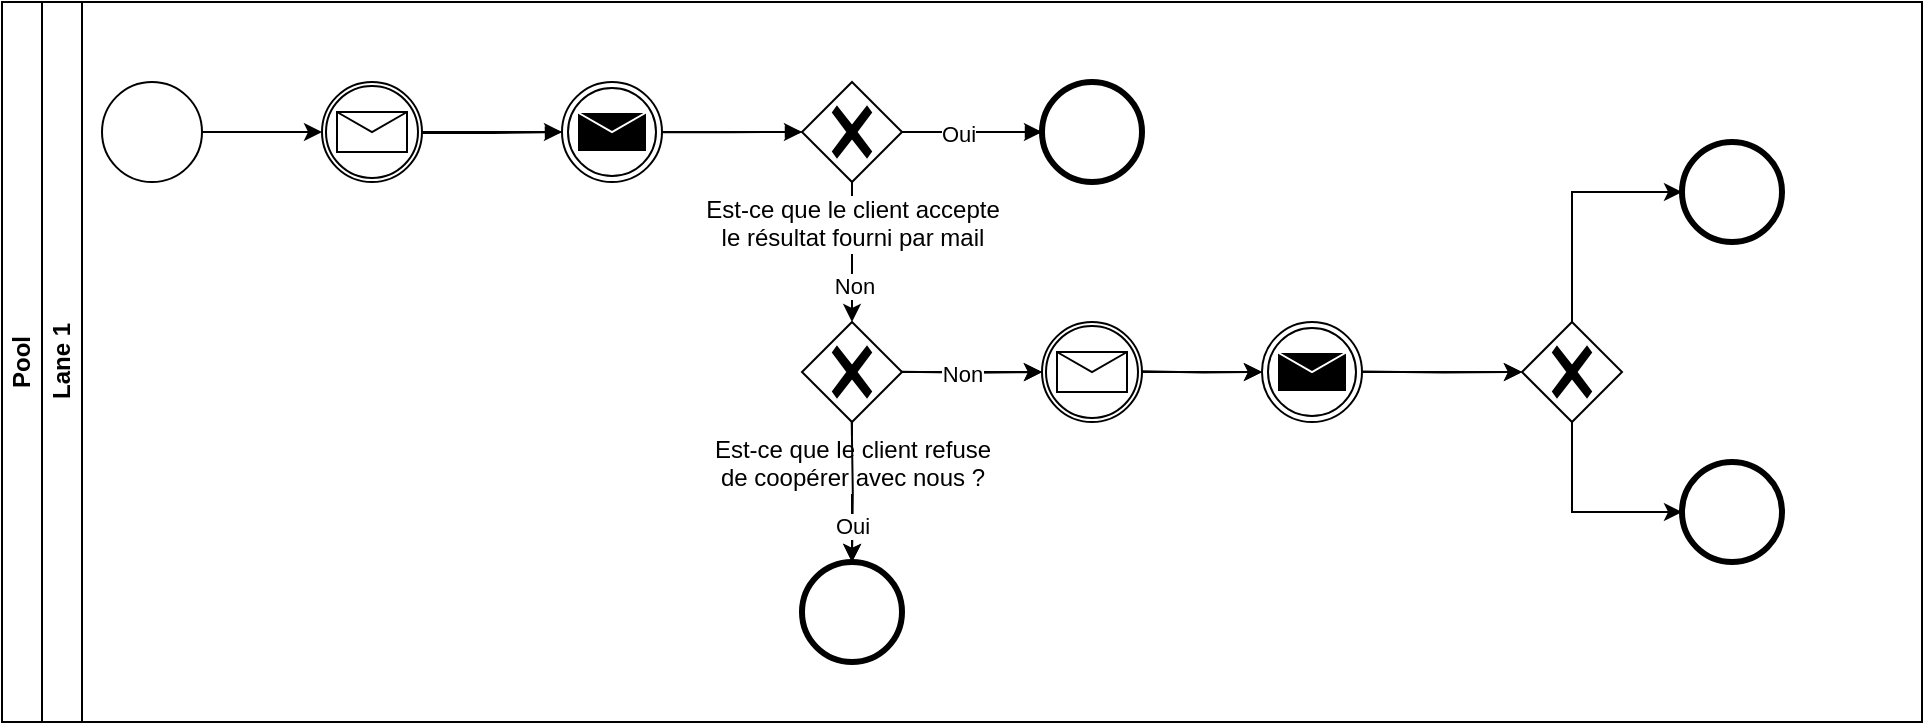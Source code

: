 <mxfile version="22.1.8" type="github">
  <diagram name="Page-1" id="r9_dcZiVTWIHIj-0cioe">
    <mxGraphModel dx="478" dy="260" grid="1" gridSize="10" guides="1" tooltips="1" connect="1" arrows="1" fold="1" page="1" pageScale="1" pageWidth="827" pageHeight="1169" math="0" shadow="0">
      <root>
        <mxCell id="0" />
        <mxCell id="1" parent="0" />
        <mxCell id="D1IDOb-8UlhYUGt4Y6p8-2" value="Pool" style="swimlane;html=1;childLayout=stackLayout;resizeParent=1;resizeParentMax=0;horizontal=0;startSize=20;horizontalStack=0;whiteSpace=wrap;" parent="1" vertex="1">
          <mxGeometry x="40" width="960" height="360" as="geometry" />
        </mxCell>
        <mxCell id="D1IDOb-8UlhYUGt4Y6p8-3" value="Lane 1" style="swimlane;html=1;startSize=20;horizontal=0;" parent="1" vertex="1">
          <mxGeometry x="60" width="940" height="360" as="geometry" />
        </mxCell>
        <mxCell id="Vwyu7rgs5bZc1OZMxp64-48" style="edgeStyle=orthogonalEdgeStyle;rounded=0;orthogonalLoop=1;jettySize=auto;html=1;" edge="1" parent="D1IDOb-8UlhYUGt4Y6p8-3" source="Vwyu7rgs5bZc1OZMxp64-15" target="Vwyu7rgs5bZc1OZMxp64-17">
          <mxGeometry relative="1" as="geometry" />
        </mxCell>
        <mxCell id="Vwyu7rgs5bZc1OZMxp64-15" value="" style="points=[[0.145,0.145,0],[0.5,0,0],[0.855,0.145,0],[1,0.5,0],[0.855,0.855,0],[0.5,1,0],[0.145,0.855,0],[0,0.5,0]];shape=mxgraph.bpmn.event;html=1;verticalLabelPosition=bottom;labelBackgroundColor=#ffffff;verticalAlign=top;align=center;perimeter=ellipsePerimeter;outlineConnect=0;aspect=fixed;outline=standard;symbol=general;" vertex="1" parent="D1IDOb-8UlhYUGt4Y6p8-3">
          <mxGeometry x="30" y="40" width="50" height="50" as="geometry" />
        </mxCell>
        <mxCell id="Vwyu7rgs5bZc1OZMxp64-50" value="" style="edgeStyle=orthogonalEdgeStyle;rounded=0;orthogonalLoop=1;jettySize=auto;html=1;" edge="1" parent="D1IDOb-8UlhYUGt4Y6p8-3" source="Vwyu7rgs5bZc1OZMxp64-16" target="Vwyu7rgs5bZc1OZMxp64-18">
          <mxGeometry relative="1" as="geometry" />
        </mxCell>
        <mxCell id="Vwyu7rgs5bZc1OZMxp64-16" value="" style="points=[[0.145,0.145,0],[0.5,0,0],[0.855,0.145,0],[1,0.5,0],[0.855,0.855,0],[0.5,1,0],[0.145,0.855,0],[0,0.5,0]];shape=mxgraph.bpmn.event;html=1;verticalLabelPosition=bottom;labelBackgroundColor=#ffffff;verticalAlign=top;align=center;perimeter=ellipsePerimeter;outlineConnect=0;aspect=fixed;outline=throwing;symbol=message;" vertex="1" parent="D1IDOb-8UlhYUGt4Y6p8-3">
          <mxGeometry x="260" y="40" width="50" height="50" as="geometry" />
        </mxCell>
        <mxCell id="Vwyu7rgs5bZc1OZMxp64-49" value="" style="edgeStyle=orthogonalEdgeStyle;rounded=0;orthogonalLoop=1;jettySize=auto;html=1;" edge="1" parent="D1IDOb-8UlhYUGt4Y6p8-3" source="Vwyu7rgs5bZc1OZMxp64-17" target="Vwyu7rgs5bZc1OZMxp64-16">
          <mxGeometry relative="1" as="geometry" />
        </mxCell>
        <mxCell id="Vwyu7rgs5bZc1OZMxp64-17" value="" style="points=[[0.145,0.145,0],[0.5,0,0],[0.855,0.145,0],[1,0.5,0],[0.855,0.855,0],[0.5,1,0],[0.145,0.855,0],[0,0.5,0]];shape=mxgraph.bpmn.event;html=1;verticalLabelPosition=bottom;labelBackgroundColor=#ffffff;verticalAlign=top;align=center;perimeter=ellipsePerimeter;outlineConnect=0;aspect=fixed;outline=catching;symbol=message;" vertex="1" parent="D1IDOb-8UlhYUGt4Y6p8-3">
          <mxGeometry x="140" y="40" width="50" height="50" as="geometry" />
        </mxCell>
        <mxCell id="Vwyu7rgs5bZc1OZMxp64-51" value="" style="edgeStyle=orthogonalEdgeStyle;rounded=0;orthogonalLoop=1;jettySize=auto;html=1;" edge="1" parent="D1IDOb-8UlhYUGt4Y6p8-3" source="Vwyu7rgs5bZc1OZMxp64-18" target="Vwyu7rgs5bZc1OZMxp64-20">
          <mxGeometry relative="1" as="geometry" />
        </mxCell>
        <mxCell id="Vwyu7rgs5bZc1OZMxp64-52" value="" style="edgeStyle=orthogonalEdgeStyle;rounded=0;orthogonalLoop=1;jettySize=auto;html=1;" edge="1" parent="D1IDOb-8UlhYUGt4Y6p8-3" source="Vwyu7rgs5bZc1OZMxp64-18" target="Vwyu7rgs5bZc1OZMxp64-21">
          <mxGeometry relative="1" as="geometry" />
        </mxCell>
        <mxCell id="Vwyu7rgs5bZc1OZMxp64-57" value="Non" style="edgeLabel;html=1;align=center;verticalAlign=middle;resizable=0;points=[];" vertex="1" connectable="0" parent="Vwyu7rgs5bZc1OZMxp64-52">
          <mxGeometry x="0.486" y="1" relative="1" as="geometry">
            <mxPoint as="offset" />
          </mxGeometry>
        </mxCell>
        <mxCell id="Vwyu7rgs5bZc1OZMxp64-18" value="Est-ce que le client accepte &lt;br&gt;le résultat fourni par mail" style="points=[[0.25,0.25,0],[0.5,0,0],[0.75,0.25,0],[1,0.5,0],[0.75,0.75,0],[0.5,1,0],[0.25,0.75,0],[0,0.5,0]];shape=mxgraph.bpmn.gateway2;html=1;verticalLabelPosition=bottom;labelBackgroundColor=#ffffff;verticalAlign=top;align=center;perimeter=rhombusPerimeter;outlineConnect=0;outline=none;symbol=none;gwType=exclusive;" vertex="1" parent="D1IDOb-8UlhYUGt4Y6p8-3">
          <mxGeometry x="380" y="40" width="50" height="50" as="geometry" />
        </mxCell>
        <mxCell id="Vwyu7rgs5bZc1OZMxp64-20" value="" style="points=[[0.145,0.145,0],[0.5,0,0],[0.855,0.145,0],[1,0.5,0],[0.855,0.855,0],[0.5,1,0],[0.145,0.855,0],[0,0.5,0]];shape=mxgraph.bpmn.event;html=1;verticalLabelPosition=bottom;labelBackgroundColor=#ffffff;verticalAlign=top;align=center;perimeter=ellipsePerimeter;outlineConnect=0;aspect=fixed;outline=end;symbol=terminate2;" vertex="1" parent="D1IDOb-8UlhYUGt4Y6p8-3">
          <mxGeometry x="500" y="40" width="50" height="50" as="geometry" />
        </mxCell>
        <mxCell id="Vwyu7rgs5bZc1OZMxp64-53" value="" style="edgeStyle=orthogonalEdgeStyle;rounded=0;orthogonalLoop=1;jettySize=auto;html=1;" edge="1" parent="D1IDOb-8UlhYUGt4Y6p8-3" source="Vwyu7rgs5bZc1OZMxp64-21" target="Vwyu7rgs5bZc1OZMxp64-22">
          <mxGeometry relative="1" as="geometry" />
        </mxCell>
        <mxCell id="Vwyu7rgs5bZc1OZMxp64-54" value="" style="edgeStyle=orthogonalEdgeStyle;rounded=0;orthogonalLoop=1;jettySize=auto;html=1;" edge="1" parent="D1IDOb-8UlhYUGt4Y6p8-3" source="Vwyu7rgs5bZc1OZMxp64-21" target="Vwyu7rgs5bZc1OZMxp64-23">
          <mxGeometry relative="1" as="geometry" />
        </mxCell>
        <mxCell id="Vwyu7rgs5bZc1OZMxp64-21" value="Est-ce que le client refuse &lt;br&gt;de coopérer avec nous ?" style="points=[[0.25,0.25,0],[0.5,0,0],[0.75,0.25,0],[1,0.5,0],[0.75,0.75,0],[0.5,1,0],[0.25,0.75,0],[0,0.5,0]];shape=mxgraph.bpmn.gateway2;html=1;verticalLabelPosition=bottom;labelBackgroundColor=#ffffff;verticalAlign=top;align=center;perimeter=rhombusPerimeter;outlineConnect=0;outline=none;symbol=none;gwType=exclusive;" vertex="1" parent="D1IDOb-8UlhYUGt4Y6p8-3">
          <mxGeometry x="380" y="160" width="50" height="50" as="geometry" />
        </mxCell>
        <mxCell id="Vwyu7rgs5bZc1OZMxp64-22" value="" style="points=[[0.145,0.145,0],[0.5,0,0],[0.855,0.145,0],[1,0.5,0],[0.855,0.855,0],[0.5,1,0],[0.145,0.855,0],[0,0.5,0]];shape=mxgraph.bpmn.event;html=1;verticalLabelPosition=bottom;labelBackgroundColor=#ffffff;verticalAlign=top;align=center;perimeter=ellipsePerimeter;outlineConnect=0;aspect=fixed;outline=end;symbol=terminate2;" vertex="1" parent="D1IDOb-8UlhYUGt4Y6p8-3">
          <mxGeometry x="380" y="280" width="50" height="50" as="geometry" />
        </mxCell>
        <mxCell id="Vwyu7rgs5bZc1OZMxp64-55" value="" style="edgeStyle=orthogonalEdgeStyle;rounded=0;orthogonalLoop=1;jettySize=auto;html=1;" edge="1" parent="D1IDOb-8UlhYUGt4Y6p8-3" source="Vwyu7rgs5bZc1OZMxp64-23" target="Vwyu7rgs5bZc1OZMxp64-24">
          <mxGeometry relative="1" as="geometry" />
        </mxCell>
        <mxCell id="Vwyu7rgs5bZc1OZMxp64-23" value="" style="points=[[0.145,0.145,0],[0.5,0,0],[0.855,0.145,0],[1,0.5,0],[0.855,0.855,0],[0.5,1,0],[0.145,0.855,0],[0,0.5,0]];shape=mxgraph.bpmn.event;html=1;verticalLabelPosition=bottom;labelBackgroundColor=#ffffff;verticalAlign=top;align=center;perimeter=ellipsePerimeter;outlineConnect=0;aspect=fixed;outline=catching;symbol=message;" vertex="1" parent="D1IDOb-8UlhYUGt4Y6p8-3">
          <mxGeometry x="500" y="160" width="50" height="50" as="geometry" />
        </mxCell>
        <mxCell id="Vwyu7rgs5bZc1OZMxp64-56" value="" style="edgeStyle=orthogonalEdgeStyle;rounded=0;orthogonalLoop=1;jettySize=auto;html=1;" edge="1" parent="D1IDOb-8UlhYUGt4Y6p8-3" source="Vwyu7rgs5bZc1OZMxp64-24" target="Vwyu7rgs5bZc1OZMxp64-26">
          <mxGeometry relative="1" as="geometry" />
        </mxCell>
        <mxCell id="Vwyu7rgs5bZc1OZMxp64-24" value="" style="points=[[0.145,0.145,0],[0.5,0,0],[0.855,0.145,0],[1,0.5,0],[0.855,0.855,0],[0.5,1,0],[0.145,0.855,0],[0,0.5,0]];shape=mxgraph.bpmn.event;html=1;verticalLabelPosition=bottom;labelBackgroundColor=#ffffff;verticalAlign=top;align=center;perimeter=ellipsePerimeter;outlineConnect=0;aspect=fixed;outline=throwing;symbol=message;" vertex="1" parent="D1IDOb-8UlhYUGt4Y6p8-3">
          <mxGeometry x="610" y="160" width="50" height="50" as="geometry" />
        </mxCell>
        <mxCell id="Vwyu7rgs5bZc1OZMxp64-26" value="" style="points=[[0.25,0.25,0],[0.5,0,0],[0.75,0.25,0],[1,0.5,0],[0.75,0.75,0],[0.5,1,0],[0.25,0.75,0],[0,0.5,0]];shape=mxgraph.bpmn.gateway2;html=1;verticalLabelPosition=bottom;labelBackgroundColor=#ffffff;verticalAlign=top;align=center;perimeter=rhombusPerimeter;outlineConnect=0;outline=none;symbol=none;gwType=exclusive;" vertex="1" parent="D1IDOb-8UlhYUGt4Y6p8-3">
          <mxGeometry x="740" y="160" width="50" height="50" as="geometry" />
        </mxCell>
        <mxCell id="Vwyu7rgs5bZc1OZMxp64-27" value="" style="points=[[0.145,0.145,0],[0.5,0,0],[0.855,0.145,0],[1,0.5,0],[0.855,0.855,0],[0.5,1,0],[0.145,0.855,0],[0,0.5,0]];shape=mxgraph.bpmn.event;html=1;verticalLabelPosition=bottom;labelBackgroundColor=#ffffff;verticalAlign=top;align=center;perimeter=ellipsePerimeter;outlineConnect=0;aspect=fixed;outline=end;symbol=terminate2;" vertex="1" parent="D1IDOb-8UlhYUGt4Y6p8-3">
          <mxGeometry x="820" y="70" width="50" height="50" as="geometry" />
        </mxCell>
        <mxCell id="Vwyu7rgs5bZc1OZMxp64-28" value="" style="points=[[0.145,0.145,0],[0.5,0,0],[0.855,0.145,0],[1,0.5,0],[0.855,0.855,0],[0.5,1,0],[0.145,0.855,0],[0,0.5,0]];shape=mxgraph.bpmn.event;html=1;verticalLabelPosition=bottom;labelBackgroundColor=#ffffff;verticalAlign=top;align=center;perimeter=ellipsePerimeter;outlineConnect=0;aspect=fixed;outline=end;symbol=terminate2;" vertex="1" parent="D1IDOb-8UlhYUGt4Y6p8-3">
          <mxGeometry x="820" y="230" width="50" height="50" as="geometry" />
        </mxCell>
        <mxCell id="Vwyu7rgs5bZc1OZMxp64-30" value="" style="edgeStyle=elbowEdgeStyle;fontSize=12;html=1;endArrow=blockThin;endFill=1;rounded=0;entryX=0;entryY=0.5;entryDx=0;entryDy=0;entryPerimeter=0;" edge="1" parent="D1IDOb-8UlhYUGt4Y6p8-3" target="Vwyu7rgs5bZc1OZMxp64-16">
          <mxGeometry width="160" relative="1" as="geometry">
            <mxPoint x="190" y="65.5" as="sourcePoint" />
            <mxPoint x="250" y="64.5" as="targetPoint" />
          </mxGeometry>
        </mxCell>
        <mxCell id="Vwyu7rgs5bZc1OZMxp64-31" value="" style="edgeStyle=elbowEdgeStyle;fontSize=12;html=1;endArrow=blockThin;endFill=1;rounded=0;entryX=0;entryY=0.5;entryDx=0;entryDy=0;entryPerimeter=0;" edge="1" parent="D1IDOb-8UlhYUGt4Y6p8-3" target="Vwyu7rgs5bZc1OZMxp64-18">
          <mxGeometry width="160" relative="1" as="geometry">
            <mxPoint x="310" y="65.08" as="sourcePoint" />
            <mxPoint x="360" y="65" as="targetPoint" />
          </mxGeometry>
        </mxCell>
        <mxCell id="Vwyu7rgs5bZc1OZMxp64-32" value="" style="edgeStyle=elbowEdgeStyle;fontSize=12;html=1;endArrow=blockThin;endFill=1;rounded=0;entryX=0;entryY=0.5;entryDx=0;entryDy=0;entryPerimeter=0;elbow=vertical;" edge="1" parent="D1IDOb-8UlhYUGt4Y6p8-3" target="Vwyu7rgs5bZc1OZMxp64-20">
          <mxGeometry width="160" relative="1" as="geometry">
            <mxPoint x="430" y="64.96" as="sourcePoint" />
            <mxPoint x="490" y="65" as="targetPoint" />
          </mxGeometry>
        </mxCell>
        <mxCell id="Vwyu7rgs5bZc1OZMxp64-60" value="Oui" style="edgeLabel;html=1;align=center;verticalAlign=middle;resizable=0;points=[];" vertex="1" connectable="0" parent="Vwyu7rgs5bZc1OZMxp64-32">
          <mxGeometry x="-0.199" y="-1" relative="1" as="geometry">
            <mxPoint as="offset" />
          </mxGeometry>
        </mxCell>
        <mxCell id="Vwyu7rgs5bZc1OZMxp64-37" value="" style="edgeStyle=orthogonalEdgeStyle;rounded=0;orthogonalLoop=1;jettySize=auto;html=1;entryX=0.5;entryY=0;entryDx=0;entryDy=0;entryPerimeter=0;" edge="1" parent="D1IDOb-8UlhYUGt4Y6p8-3" target="Vwyu7rgs5bZc1OZMxp64-22">
          <mxGeometry relative="1" as="geometry">
            <mxPoint x="404.86" y="210" as="sourcePoint" />
            <mxPoint x="404.86" y="240" as="targetPoint" />
          </mxGeometry>
        </mxCell>
        <mxCell id="Vwyu7rgs5bZc1OZMxp64-61" value="Oui" style="edgeLabel;html=1;align=center;verticalAlign=middle;resizable=0;points=[];" vertex="1" connectable="0" parent="Vwyu7rgs5bZc1OZMxp64-37">
          <mxGeometry x="0.489" relative="1" as="geometry">
            <mxPoint as="offset" />
          </mxGeometry>
        </mxCell>
        <mxCell id="Vwyu7rgs5bZc1OZMxp64-38" value="" style="edgeStyle=orthogonalEdgeStyle;rounded=0;orthogonalLoop=1;jettySize=auto;html=1;entryX=0;entryY=0.5;entryDx=0;entryDy=0;entryPerimeter=0;" edge="1" parent="D1IDOb-8UlhYUGt4Y6p8-3" target="Vwyu7rgs5bZc1OZMxp64-23">
          <mxGeometry relative="1" as="geometry">
            <mxPoint x="430" y="184.86" as="sourcePoint" />
            <mxPoint x="480.14" y="184.86" as="targetPoint" />
          </mxGeometry>
        </mxCell>
        <mxCell id="Vwyu7rgs5bZc1OZMxp64-64" value="Non" style="edgeLabel;html=1;align=center;verticalAlign=middle;resizable=0;points=[];" vertex="1" connectable="0" parent="Vwyu7rgs5bZc1OZMxp64-38">
          <mxGeometry x="-0.148" relative="1" as="geometry">
            <mxPoint as="offset" />
          </mxGeometry>
        </mxCell>
        <mxCell id="Vwyu7rgs5bZc1OZMxp64-39" value="" style="edgeStyle=orthogonalEdgeStyle;rounded=0;orthogonalLoop=1;jettySize=auto;html=1;entryX=0;entryY=0.5;entryDx=0;entryDy=0;entryPerimeter=0;" edge="1" parent="D1IDOb-8UlhYUGt4Y6p8-3" target="Vwyu7rgs5bZc1OZMxp64-24">
          <mxGeometry relative="1" as="geometry">
            <mxPoint x="550" y="184.68" as="sourcePoint" />
            <mxPoint x="600" y="184.82" as="targetPoint" />
          </mxGeometry>
        </mxCell>
        <mxCell id="Vwyu7rgs5bZc1OZMxp64-40" value="" style="edgeStyle=orthogonalEdgeStyle;rounded=0;orthogonalLoop=1;jettySize=auto;html=1;entryX=0;entryY=0.5;entryDx=0;entryDy=0;entryPerimeter=0;" edge="1" parent="D1IDOb-8UlhYUGt4Y6p8-3" target="Vwyu7rgs5bZc1OZMxp64-26">
          <mxGeometry relative="1" as="geometry">
            <mxPoint x="660" y="184.75" as="sourcePoint" />
            <mxPoint x="700" y="184.75" as="targetPoint" />
          </mxGeometry>
        </mxCell>
        <mxCell id="Vwyu7rgs5bZc1OZMxp64-42" value="" style="edgeStyle=orthogonalEdgeStyle;rounded=0;orthogonalLoop=1;jettySize=auto;html=1;entryX=0;entryY=0.5;entryDx=0;entryDy=0;entryPerimeter=0;" edge="1" parent="D1IDOb-8UlhYUGt4Y6p8-3" target="Vwyu7rgs5bZc1OZMxp64-27">
          <mxGeometry relative="1" as="geometry">
            <mxPoint x="765" y="160" as="sourcePoint" />
            <mxPoint x="760" y="100" as="targetPoint" />
            <Array as="points">
              <mxPoint x="765" y="95" />
            </Array>
          </mxGeometry>
        </mxCell>
        <mxCell id="Vwyu7rgs5bZc1OZMxp64-46" value="" style="edgeStyle=orthogonalEdgeStyle;rounded=0;orthogonalLoop=1;jettySize=auto;html=1;" edge="1" parent="D1IDOb-8UlhYUGt4Y6p8-3" target="Vwyu7rgs5bZc1OZMxp64-28">
          <mxGeometry relative="1" as="geometry">
            <mxPoint x="765" y="210" as="sourcePoint" />
            <mxPoint x="790" y="260" as="targetPoint" />
            <Array as="points">
              <mxPoint x="765" y="255" />
            </Array>
          </mxGeometry>
        </mxCell>
      </root>
    </mxGraphModel>
  </diagram>
</mxfile>
